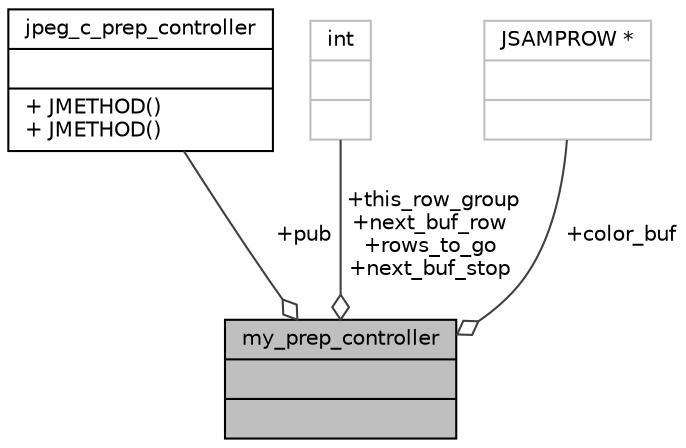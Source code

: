 digraph "my_prep_controller"
{
 // LATEX_PDF_SIZE
  bgcolor="transparent";
  edge [fontname="Helvetica",fontsize="10",labelfontname="Helvetica",labelfontsize="10"];
  node [fontname="Helvetica",fontsize="10",shape=record];
  Node1 [label="{my_prep_controller\n||}",height=0.2,width=0.4,color="black", fillcolor="grey75", style="filled", fontcolor="black",tooltip=" "];
  Node2 -> Node1 [color="grey25",fontsize="10",style="solid",label=" +pub" ,arrowhead="odiamond"];
  Node2 [label="{jpeg_c_prep_controller\n||+ JMETHOD()\l+ JMETHOD()\l}",height=0.2,width=0.4,color="black",URL="$structjpeg__c__prep__controller.html",tooltip=" "];
  Node3 -> Node1 [color="grey25",fontsize="10",style="solid",label=" +this_row_group\n+next_buf_row\n+rows_to_go\n+next_buf_stop" ,arrowhead="odiamond"];
  Node3 [label="{int\n||}",height=0.2,width=0.4,color="grey75",tooltip=" "];
  Node4 -> Node1 [color="grey25",fontsize="10",style="solid",label=" +color_buf" ,arrowhead="odiamond"];
  Node4 [label="{JSAMPROW *\n||}",height=0.2,width=0.4,color="grey75",tooltip=" "];
}
